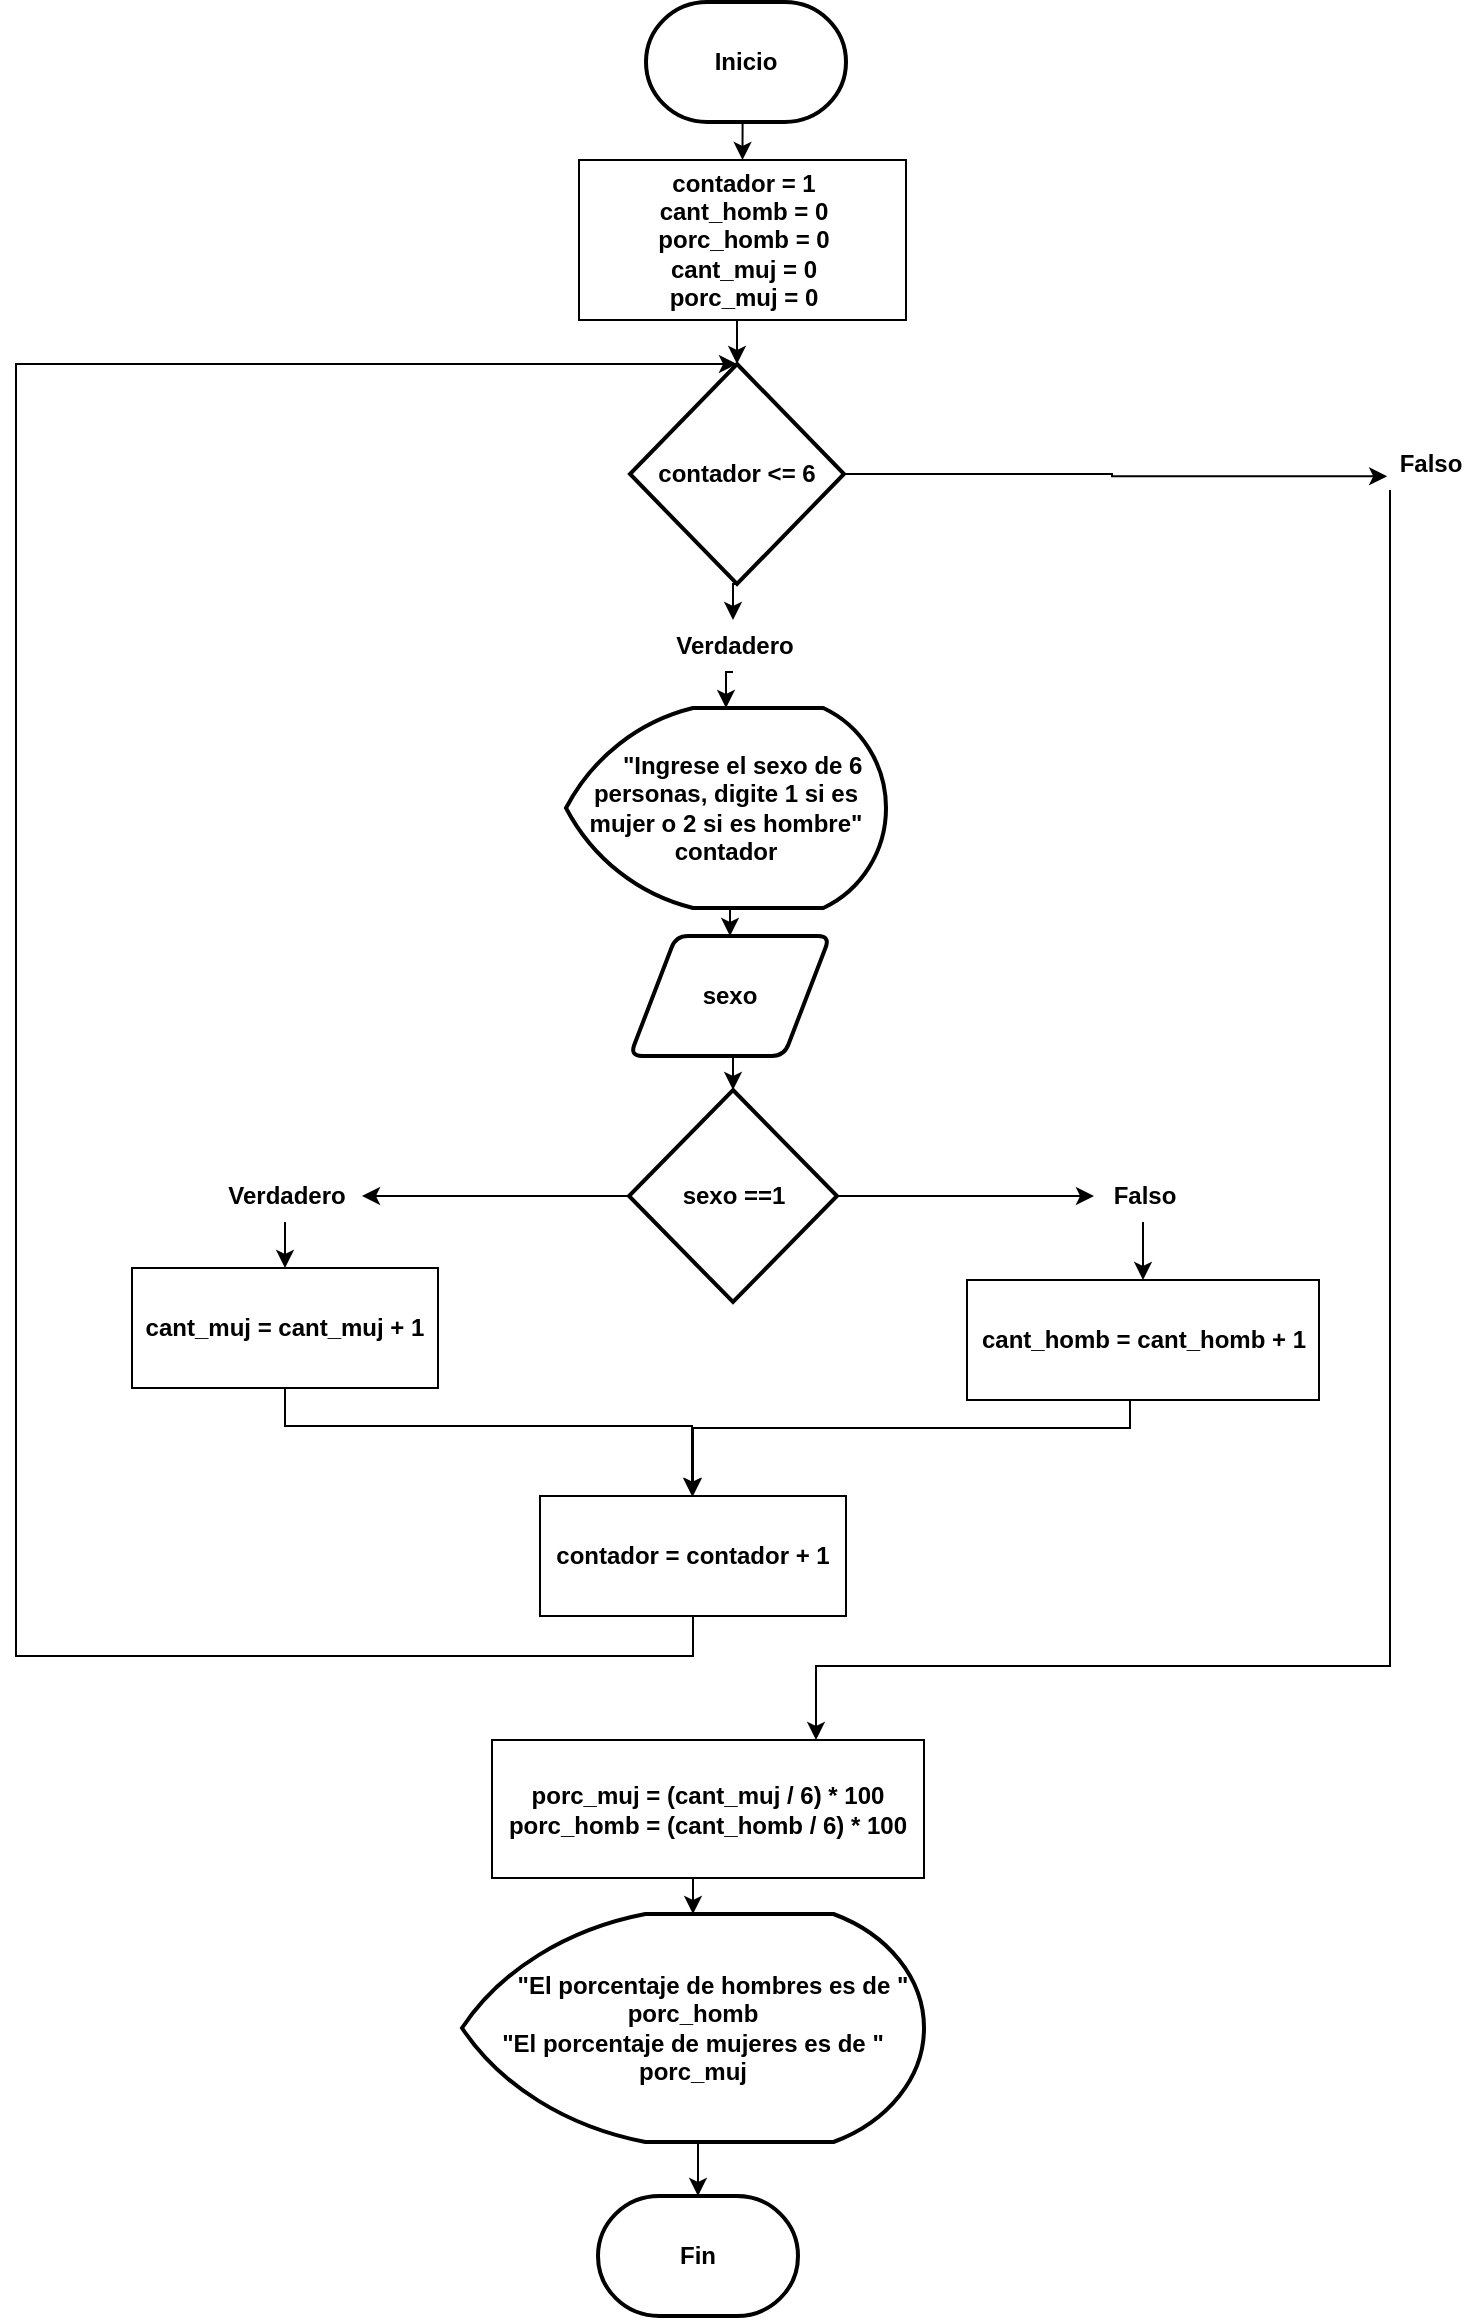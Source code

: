 <mxfile version="24.7.12">
  <diagram name="Página-1" id="wu1wQCES_7svhG46C2FC">
    <mxGraphModel dx="1257" dy="620" grid="0" gridSize="10" guides="1" tooltips="1" connect="1" arrows="1" fold="1" page="1" pageScale="1" pageWidth="827" pageHeight="1169" math="0" shadow="0">
      <root>
        <mxCell id="0" />
        <mxCell id="1" parent="0" />
        <mxCell id="3etEzGSmPm65g7-MEbVk-1" value="&lt;b&gt;contador = contador + 1&lt;/b&gt;" style="rounded=0;whiteSpace=wrap;html=1;" vertex="1" parent="1">
          <mxGeometry x="311" y="754" width="153" height="60" as="geometry" />
        </mxCell>
        <mxCell id="3etEzGSmPm65g7-MEbVk-24" style="edgeStyle=orthogonalEdgeStyle;rounded=0;orthogonalLoop=1;jettySize=auto;html=1;" edge="1" parent="1" source="3etEzGSmPm65g7-MEbVk-2" target="3etEzGSmPm65g7-MEbVk-1">
          <mxGeometry relative="1" as="geometry">
            <Array as="points">
              <mxPoint x="184" y="719" />
              <mxPoint x="387" y="719" />
            </Array>
          </mxGeometry>
        </mxCell>
        <mxCell id="3etEzGSmPm65g7-MEbVk-2" value="&lt;b&gt;cant_muj = cant_muj + 1&lt;/b&gt;" style="rounded=0;whiteSpace=wrap;html=1;" vertex="1" parent="1">
          <mxGeometry x="107" y="640" width="153" height="60" as="geometry" />
        </mxCell>
        <mxCell id="3etEzGSmPm65g7-MEbVk-3" value="&lt;b&gt;contador = 1&lt;/b&gt;&lt;div&gt;&lt;b&gt;cant_homb = 0&lt;/b&gt;&lt;/div&gt;&lt;div&gt;&lt;b&gt;porc_homb = 0&lt;/b&gt;&lt;/div&gt;&lt;div&gt;&lt;b&gt;cant_muj = 0&lt;/b&gt;&lt;/div&gt;&lt;div&gt;&lt;b&gt;porc_muj = 0&lt;/b&gt;&lt;/div&gt;" style="rounded=0;whiteSpace=wrap;html=1;" vertex="1" parent="1">
          <mxGeometry x="330.5" y="86" width="163.5" height="80" as="geometry" />
        </mxCell>
        <mxCell id="3etEzGSmPm65g7-MEbVk-4" value="&lt;b&gt;porc_muj = (cant_muj / 6) * 100&lt;/b&gt;&lt;div&gt;&lt;b&gt;porc_homb = (cant_homb / 6) * 100&lt;/b&gt;&lt;br&gt;&lt;/div&gt;" style="rounded=0;whiteSpace=wrap;html=1;" vertex="1" parent="1">
          <mxGeometry x="287" y="876" width="216" height="69" as="geometry" />
        </mxCell>
        <mxCell id="3etEzGSmPm65g7-MEbVk-25" style="edgeStyle=orthogonalEdgeStyle;rounded=0;orthogonalLoop=1;jettySize=auto;html=1;exitX=0.5;exitY=1;exitDx=0;exitDy=0;entryX=0.5;entryY=0;entryDx=0;entryDy=0;" edge="1" parent="1" source="3etEzGSmPm65g7-MEbVk-5" target="3etEzGSmPm65g7-MEbVk-1">
          <mxGeometry relative="1" as="geometry">
            <Array as="points">
              <mxPoint x="606" y="720" />
              <mxPoint x="387" y="720" />
            </Array>
          </mxGeometry>
        </mxCell>
        <mxCell id="3etEzGSmPm65g7-MEbVk-5" value="&lt;b&gt;cant_homb = cant_homb + 1&lt;/b&gt;" style="rounded=0;whiteSpace=wrap;html=1;" vertex="1" parent="1">
          <mxGeometry x="524.5" y="646" width="176" height="60" as="geometry" />
        </mxCell>
        <mxCell id="3etEzGSmPm65g7-MEbVk-6" value="&lt;b&gt;Fin&lt;/b&gt;" style="strokeWidth=2;html=1;shape=mxgraph.flowchart.terminator;whiteSpace=wrap;" vertex="1" parent="1">
          <mxGeometry x="340" y="1104" width="100" height="60" as="geometry" />
        </mxCell>
        <mxCell id="3etEzGSmPm65g7-MEbVk-15" style="edgeStyle=orthogonalEdgeStyle;rounded=0;orthogonalLoop=1;jettySize=auto;html=1;exitX=0.5;exitY=1;exitDx=0;exitDy=0;exitPerimeter=0;entryX=0.5;entryY=0;entryDx=0;entryDy=0;" edge="1" parent="1" source="3etEzGSmPm65g7-MEbVk-7" target="3etEzGSmPm65g7-MEbVk-3">
          <mxGeometry relative="1" as="geometry" />
        </mxCell>
        <mxCell id="3etEzGSmPm65g7-MEbVk-7" value="&lt;b&gt;Inicio&lt;/b&gt;" style="strokeWidth=2;html=1;shape=mxgraph.flowchart.terminator;whiteSpace=wrap;" vertex="1" parent="1">
          <mxGeometry x="364" y="7" width="100" height="60" as="geometry" />
        </mxCell>
        <mxCell id="3etEzGSmPm65g7-MEbVk-8" value="&lt;b&gt;contador &amp;lt;= 6&lt;/b&gt;" style="strokeWidth=2;html=1;shape=mxgraph.flowchart.decision;whiteSpace=wrap;" vertex="1" parent="1">
          <mxGeometry x="356" y="188" width="107" height="110" as="geometry" />
        </mxCell>
        <mxCell id="3etEzGSmPm65g7-MEbVk-18" style="edgeStyle=orthogonalEdgeStyle;rounded=0;orthogonalLoop=1;jettySize=auto;html=1;exitX=0.5;exitY=1;exitDx=0;exitDy=0;exitPerimeter=0;entryX=0.5;entryY=0;entryDx=0;entryDy=0;" edge="1" parent="1" source="3etEzGSmPm65g7-MEbVk-9" target="3etEzGSmPm65g7-MEbVk-12">
          <mxGeometry relative="1" as="geometry" />
        </mxCell>
        <mxCell id="3etEzGSmPm65g7-MEbVk-9" value="&lt;b&gt;&amp;nbsp; &amp;nbsp; &amp;nbsp;&quot;Ingrese el sexo de 6 personas, digite 1 si es mujer o 2 si es hombre&quot;&lt;/b&gt;&lt;div&gt;&lt;b&gt;contador&lt;/b&gt;&lt;/div&gt;" style="strokeWidth=2;html=1;shape=mxgraph.flowchart.display;whiteSpace=wrap;" vertex="1" parent="1">
          <mxGeometry x="324" y="360" width="160" height="100" as="geometry" />
        </mxCell>
        <mxCell id="3etEzGSmPm65g7-MEbVk-10" value="&lt;b&gt;&amp;nbsp; &amp;nbsp; &amp;nbsp; &quot;El porcentaje de hombres es de &quot;&lt;/b&gt;&lt;div&gt;&lt;b&gt;porc_homb&lt;/b&gt;&lt;/div&gt;&lt;div&gt;&lt;b&gt;&quot;El porcentaje de mujeres es de &quot;&lt;/b&gt;&lt;/div&gt;&lt;div&gt;&lt;b&gt;porc_muj&lt;/b&gt;&lt;/div&gt;" style="strokeWidth=2;html=1;shape=mxgraph.flowchart.display;whiteSpace=wrap;" vertex="1" parent="1">
          <mxGeometry x="272" y="963" width="231" height="114" as="geometry" />
        </mxCell>
        <mxCell id="3etEzGSmPm65g7-MEbVk-20" style="edgeStyle=orthogonalEdgeStyle;rounded=0;orthogonalLoop=1;jettySize=auto;html=1;exitX=0;exitY=0.5;exitDx=0;exitDy=0;exitPerimeter=0;" edge="1" parent="1" source="3etEzGSmPm65g7-MEbVk-11" target="3etEzGSmPm65g7-MEbVk-13">
          <mxGeometry relative="1" as="geometry" />
        </mxCell>
        <mxCell id="3etEzGSmPm65g7-MEbVk-21" style="edgeStyle=orthogonalEdgeStyle;rounded=0;orthogonalLoop=1;jettySize=auto;html=1;exitX=1;exitY=0.5;exitDx=0;exitDy=0;exitPerimeter=0;" edge="1" parent="1" source="3etEzGSmPm65g7-MEbVk-11" target="3etEzGSmPm65g7-MEbVk-14">
          <mxGeometry relative="1" as="geometry" />
        </mxCell>
        <mxCell id="3etEzGSmPm65g7-MEbVk-11" value="&lt;b&gt;sexo ==1&lt;/b&gt;" style="strokeWidth=2;html=1;shape=mxgraph.flowchart.decision;whiteSpace=wrap;" vertex="1" parent="1">
          <mxGeometry x="355.5" y="551" width="104" height="106" as="geometry" />
        </mxCell>
        <mxCell id="3etEzGSmPm65g7-MEbVk-12" value="&lt;b&gt;sexo&lt;/b&gt;" style="shape=parallelogram;html=1;strokeWidth=2;perimeter=parallelogramPerimeter;whiteSpace=wrap;rounded=1;arcSize=12;size=0.23;" vertex="1" parent="1">
          <mxGeometry x="356" y="474" width="100" height="60" as="geometry" />
        </mxCell>
        <mxCell id="3etEzGSmPm65g7-MEbVk-22" style="edgeStyle=orthogonalEdgeStyle;rounded=0;orthogonalLoop=1;jettySize=auto;html=1;" edge="1" parent="1" source="3etEzGSmPm65g7-MEbVk-13" target="3etEzGSmPm65g7-MEbVk-2">
          <mxGeometry relative="1" as="geometry" />
        </mxCell>
        <mxCell id="3etEzGSmPm65g7-MEbVk-13" value="&lt;b&gt;Verdadero&lt;/b&gt;" style="text;html=1;align=center;verticalAlign=middle;resizable=0;points=[];autosize=1;strokeColor=none;fillColor=none;" vertex="1" parent="1">
          <mxGeometry x="145" y="591" width="77" height="26" as="geometry" />
        </mxCell>
        <mxCell id="3etEzGSmPm65g7-MEbVk-23" style="edgeStyle=orthogonalEdgeStyle;rounded=0;orthogonalLoop=1;jettySize=auto;html=1;entryX=0.5;entryY=0;entryDx=0;entryDy=0;" edge="1" parent="1" source="3etEzGSmPm65g7-MEbVk-14" target="3etEzGSmPm65g7-MEbVk-5">
          <mxGeometry relative="1" as="geometry" />
        </mxCell>
        <mxCell id="3etEzGSmPm65g7-MEbVk-14" value="&lt;b&gt;Falso&lt;/b&gt;" style="text;html=1;align=center;verticalAlign=middle;resizable=0;points=[];autosize=1;strokeColor=none;fillColor=none;" vertex="1" parent="1">
          <mxGeometry x="588" y="591" width="49" height="26" as="geometry" />
        </mxCell>
        <mxCell id="3etEzGSmPm65g7-MEbVk-16" style="edgeStyle=orthogonalEdgeStyle;rounded=0;orthogonalLoop=1;jettySize=auto;html=1;exitX=0.5;exitY=1;exitDx=0;exitDy=0;entryX=0.5;entryY=0;entryDx=0;entryDy=0;entryPerimeter=0;" edge="1" parent="1" source="3etEzGSmPm65g7-MEbVk-3" target="3etEzGSmPm65g7-MEbVk-8">
          <mxGeometry relative="1" as="geometry" />
        </mxCell>
        <mxCell id="3etEzGSmPm65g7-MEbVk-17" style="edgeStyle=orthogonalEdgeStyle;rounded=0;orthogonalLoop=1;jettySize=auto;html=1;exitX=0.5;exitY=1;exitDx=0;exitDy=0;exitPerimeter=0;entryX=0.5;entryY=0;entryDx=0;entryDy=0;entryPerimeter=0;" edge="1" parent="1" source="3etEzGSmPm65g7-MEbVk-27" target="3etEzGSmPm65g7-MEbVk-9">
          <mxGeometry relative="1" as="geometry" />
        </mxCell>
        <mxCell id="3etEzGSmPm65g7-MEbVk-19" style="edgeStyle=orthogonalEdgeStyle;rounded=0;orthogonalLoop=1;jettySize=auto;html=1;exitX=0.5;exitY=1;exitDx=0;exitDy=0;entryX=0.5;entryY=0;entryDx=0;entryDy=0;entryPerimeter=0;" edge="1" parent="1" source="3etEzGSmPm65g7-MEbVk-12" target="3etEzGSmPm65g7-MEbVk-11">
          <mxGeometry relative="1" as="geometry" />
        </mxCell>
        <mxCell id="3etEzGSmPm65g7-MEbVk-26" style="edgeStyle=orthogonalEdgeStyle;rounded=0;orthogonalLoop=1;jettySize=auto;html=1;exitX=0.5;exitY=1;exitDx=0;exitDy=0;entryX=0.5;entryY=0;entryDx=0;entryDy=0;entryPerimeter=0;" edge="1" parent="1" source="3etEzGSmPm65g7-MEbVk-1" target="3etEzGSmPm65g7-MEbVk-8">
          <mxGeometry relative="1" as="geometry">
            <Array as="points">
              <mxPoint x="387" y="834" />
              <mxPoint x="49" y="834" />
              <mxPoint x="49" y="188" />
            </Array>
          </mxGeometry>
        </mxCell>
        <mxCell id="3etEzGSmPm65g7-MEbVk-28" value="" style="edgeStyle=orthogonalEdgeStyle;rounded=0;orthogonalLoop=1;jettySize=auto;html=1;exitX=0.5;exitY=1;exitDx=0;exitDy=0;exitPerimeter=0;entryX=0.5;entryY=0;entryDx=0;entryDy=0;entryPerimeter=0;" edge="1" parent="1" source="3etEzGSmPm65g7-MEbVk-8" target="3etEzGSmPm65g7-MEbVk-27">
          <mxGeometry relative="1" as="geometry">
            <mxPoint x="410" y="298" as="sourcePoint" />
            <mxPoint x="410" y="344" as="targetPoint" />
          </mxGeometry>
        </mxCell>
        <mxCell id="3etEzGSmPm65g7-MEbVk-27" value="&lt;b&gt;Verdadero&lt;/b&gt;" style="text;html=1;align=center;verticalAlign=middle;resizable=0;points=[];autosize=1;strokeColor=none;fillColor=none;" vertex="1" parent="1">
          <mxGeometry x="369" y="316" width="77" height="26" as="geometry" />
        </mxCell>
        <mxCell id="3etEzGSmPm65g7-MEbVk-32" style="edgeStyle=orthogonalEdgeStyle;rounded=0;orthogonalLoop=1;jettySize=auto;html=1;entryX=0.75;entryY=0;entryDx=0;entryDy=0;" edge="1" parent="1" source="3etEzGSmPm65g7-MEbVk-29" target="3etEzGSmPm65g7-MEbVk-4">
          <mxGeometry relative="1" as="geometry">
            <Array as="points">
              <mxPoint x="736" y="839" />
              <mxPoint x="449" y="839" />
            </Array>
          </mxGeometry>
        </mxCell>
        <mxCell id="3etEzGSmPm65g7-MEbVk-29" value="&lt;b&gt;Falso&lt;/b&gt;" style="text;html=1;align=center;verticalAlign=middle;resizable=0;points=[];autosize=1;strokeColor=none;fillColor=none;" vertex="1" parent="1">
          <mxGeometry x="731" y="225" width="49" height="26" as="geometry" />
        </mxCell>
        <mxCell id="3etEzGSmPm65g7-MEbVk-30" style="edgeStyle=orthogonalEdgeStyle;rounded=0;orthogonalLoop=1;jettySize=auto;html=1;exitX=1;exitY=0.5;exitDx=0;exitDy=0;exitPerimeter=0;entryX=0.073;entryY=0.736;entryDx=0;entryDy=0;entryPerimeter=0;" edge="1" parent="1" source="3etEzGSmPm65g7-MEbVk-8" target="3etEzGSmPm65g7-MEbVk-29">
          <mxGeometry relative="1" as="geometry" />
        </mxCell>
        <mxCell id="3etEzGSmPm65g7-MEbVk-33" style="edgeStyle=orthogonalEdgeStyle;rounded=0;orthogonalLoop=1;jettySize=auto;html=1;exitX=0.5;exitY=1;exitDx=0;exitDy=0;entryX=0.5;entryY=0;entryDx=0;entryDy=0;entryPerimeter=0;" edge="1" parent="1" source="3etEzGSmPm65g7-MEbVk-4" target="3etEzGSmPm65g7-MEbVk-10">
          <mxGeometry relative="1" as="geometry" />
        </mxCell>
        <mxCell id="3etEzGSmPm65g7-MEbVk-34" style="edgeStyle=orthogonalEdgeStyle;rounded=0;orthogonalLoop=1;jettySize=auto;html=1;exitX=0.5;exitY=1;exitDx=0;exitDy=0;exitPerimeter=0;entryX=0.5;entryY=0;entryDx=0;entryDy=0;entryPerimeter=0;" edge="1" parent="1" source="3etEzGSmPm65g7-MEbVk-10" target="3etEzGSmPm65g7-MEbVk-6">
          <mxGeometry relative="1" as="geometry" />
        </mxCell>
      </root>
    </mxGraphModel>
  </diagram>
</mxfile>
